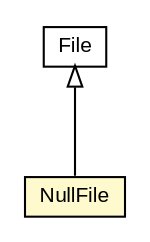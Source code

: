 #!/usr/local/bin/dot
#
# Class diagram 
# Generated by UMLGraph version R5_6-24-gf6e263 (http://www.umlgraph.org/)
#

digraph G {
	edge [fontname="arial",fontsize=10,labelfontname="arial",labelfontsize=10];
	node [fontname="arial",fontsize=10,shape=plaintext];
	nodesep=0.25;
	ranksep=0.5;
	// net.trajano.jetng.internal.NullFile
	c403 [label=<<table title="net.trajano.jetng.internal.NullFile" border="0" cellborder="1" cellspacing="0" cellpadding="2" port="p" bgcolor="lemonChiffon" href="./NullFile.html">
		<tr><td><table border="0" cellspacing="0" cellpadding="1">
<tr><td align="center" balign="center"> NullFile </td></tr>
		</table></td></tr>
		</table>>, URL="./NullFile.html", fontname="arial", fontcolor="black", fontsize=10.0];
	//net.trajano.jetng.internal.NullFile extends java.io.File
	c415:p -> c403:p [dir=back,arrowtail=empty];
	// java.io.File
	c415 [label=<<table title="java.io.File" border="0" cellborder="1" cellspacing="0" cellpadding="2" port="p" href="http://java.sun.com/j2se/1.4.2/docs/api/java/io/File.html">
		<tr><td><table border="0" cellspacing="0" cellpadding="1">
<tr><td align="center" balign="center"> File </td></tr>
		</table></td></tr>
		</table>>, URL="http://java.sun.com/j2se/1.4.2/docs/api/java/io/File.html", fontname="arial", fontcolor="black", fontsize=10.0];
}

